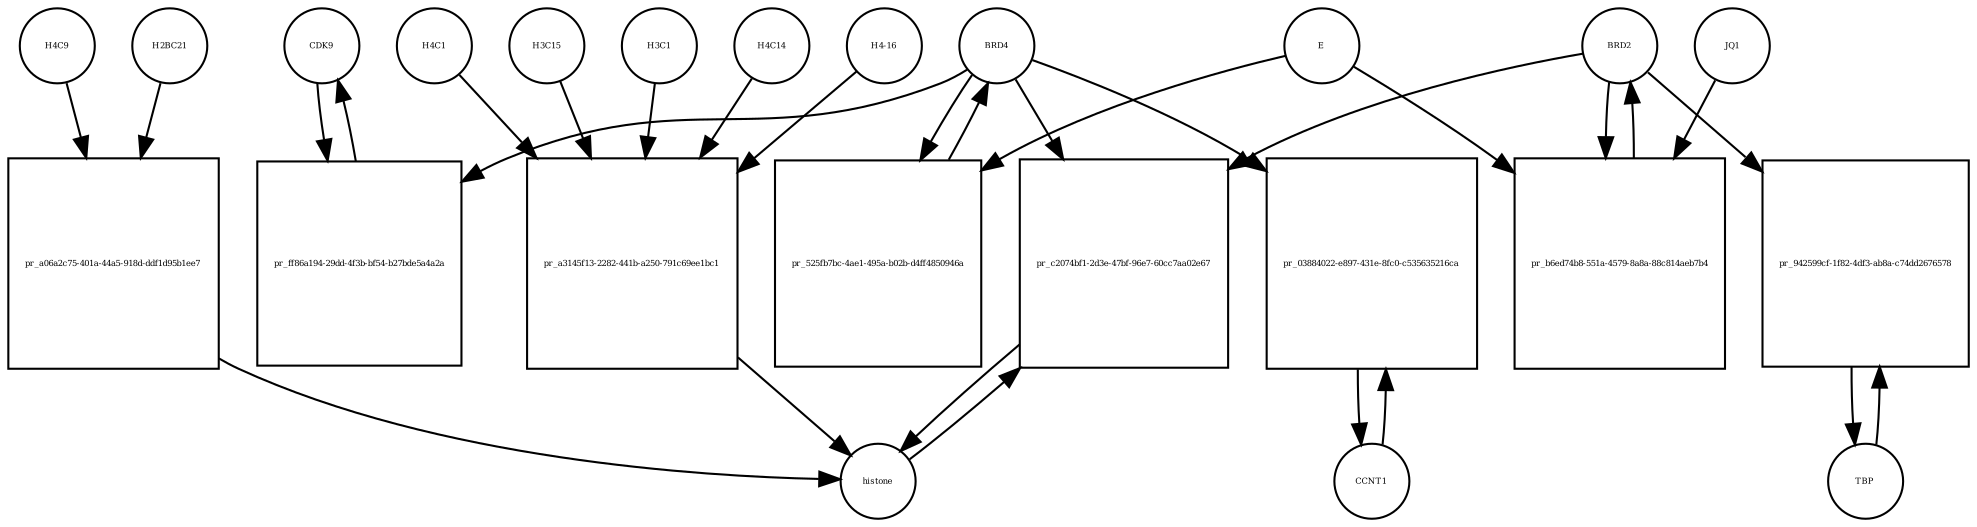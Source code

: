 strict digraph  {
CDK9 [annotation="", bipartite=0, cls=macromolecule, fontsize=4, label=CDK9, shape=circle];
"pr_ff86a194-29dd-4f3b-bf54-b27bde5a4a2a" [annotation="", bipartite=1, cls=process, fontsize=4, label="pr_ff86a194-29dd-4f3b-bf54-b27bde5a4a2a", shape=square];
BRD4 [annotation="", bipartite=0, cls=macromolecule, fontsize=4, label=BRD4, shape=circle];
CCNT1 [annotation="", bipartite=0, cls=macromolecule, fontsize=4, label=CCNT1, shape=circle];
"pr_03884022-e897-431e-8fc0-c535635216ca" [annotation="", bipartite=1, cls=process, fontsize=4, label="pr_03884022-e897-431e-8fc0-c535635216ca", shape=square];
histone [annotation="", bipartite=0, cls=complex, fontsize=4, label=histone, shape=circle];
"pr_c2074bf1-2d3e-47bf-96e7-60cc7aa02e67" [annotation="", bipartite=1, cls=process, fontsize=4, label="pr_c2074bf1-2d3e-47bf-96e7-60cc7aa02e67", shape=square];
BRD2 [annotation="", bipartite=0, cls=macromolecule, fontsize=4, label=BRD2, shape=circle];
"pr_525fb7bc-4ae1-495a-b02b-d4ff4850946a" [annotation="", bipartite=1, cls=process, fontsize=4, label="pr_525fb7bc-4ae1-495a-b02b-d4ff4850946a", shape=square];
E [annotation=urn_miriam_ncbiprotein_BCD58755, bipartite=0, cls=macromolecule, fontsize=4, label=E, shape=circle];
H4C14 [annotation="", bipartite=0, cls=macromolecule, fontsize=4, label=H4C14, shape=circle];
"pr_a3145f13-2282-441b-a250-791c69ee1bc1" [annotation="", bipartite=1, cls=process, fontsize=4, label="pr_a3145f13-2282-441b-a250-791c69ee1bc1", shape=square];
"H4-16" [annotation="", bipartite=0, cls=macromolecule, fontsize=4, label="H4-16", shape=circle];
H4C1 [annotation="", bipartite=0, cls=macromolecule, fontsize=4, label=H4C1, shape=circle];
H3C15 [annotation="", bipartite=0, cls=macromolecule, fontsize=4, label=H3C15, shape=circle];
H3C1 [annotation="", bipartite=0, cls=macromolecule, fontsize=4, label=H3C1, shape=circle];
"pr_b6ed74b8-551a-4579-8a8a-88c814aeb7b4" [annotation="", bipartite=1, cls=process, fontsize=4, label="pr_b6ed74b8-551a-4579-8a8a-88c814aeb7b4", shape=square];
JQ1 [annotation="", bipartite=0, cls=macromolecule, fontsize=4, label=JQ1, shape=circle];
TBP [annotation="", bipartite=0, cls=macromolecule, fontsize=4, label=TBP, shape=circle];
"pr_942599cf-1f82-4df3-ab8a-c74dd2676578" [annotation="", bipartite=1, cls=process, fontsize=4, label="pr_942599cf-1f82-4df3-ab8a-c74dd2676578", shape=square];
H4C9 [annotation="", bipartite=0, cls=macromolecule, fontsize=4, label=H4C9, shape=circle];
"pr_a06a2c75-401a-44a5-918d-ddf1d95b1ee7" [annotation="", bipartite=1, cls=process, fontsize=4, label="pr_a06a2c75-401a-44a5-918d-ddf1d95b1ee7", shape=square];
H2BC21 [annotation="", bipartite=0, cls=macromolecule, fontsize=4, label=H2BC21, shape=circle];
CDK9 -> "pr_ff86a194-29dd-4f3b-bf54-b27bde5a4a2a"  [annotation="", interaction_type=consumption];
"pr_ff86a194-29dd-4f3b-bf54-b27bde5a4a2a" -> CDK9  [annotation="", interaction_type=production];
BRD4 -> "pr_ff86a194-29dd-4f3b-bf54-b27bde5a4a2a"  [annotation=urn_miriam_taxonomy_10090, interaction_type=catalysis];
BRD4 -> "pr_03884022-e897-431e-8fc0-c535635216ca"  [annotation="", interaction_type=catalysis];
BRD4 -> "pr_c2074bf1-2d3e-47bf-96e7-60cc7aa02e67"  [annotation="urn_miriam_doi_10.1038%2Fnsmb.3228.|urn_miriam_doi_10.1016%2Fj.molcel.2008.01.018", interaction_type=catalysis];
BRD4 -> "pr_525fb7bc-4ae1-495a-b02b-d4ff4850946a"  [annotation="", interaction_type=consumption];
CCNT1 -> "pr_03884022-e897-431e-8fc0-c535635216ca"  [annotation="", interaction_type=consumption];
"pr_03884022-e897-431e-8fc0-c535635216ca" -> CCNT1  [annotation="", interaction_type=production];
histone -> "pr_c2074bf1-2d3e-47bf-96e7-60cc7aa02e67"  [annotation="", interaction_type=consumption];
"pr_c2074bf1-2d3e-47bf-96e7-60cc7aa02e67" -> histone  [annotation="", interaction_type=production];
BRD2 -> "pr_c2074bf1-2d3e-47bf-96e7-60cc7aa02e67"  [annotation="urn_miriam_doi_10.1038%2Fnsmb.3228.|urn_miriam_doi_10.1016%2Fj.molcel.2008.01.018", interaction_type=catalysis];
BRD2 -> "pr_b6ed74b8-551a-4579-8a8a-88c814aeb7b4"  [annotation="", interaction_type=consumption];
BRD2 -> "pr_942599cf-1f82-4df3-ab8a-c74dd2676578"  [annotation="urn_miriam_doi_10.1007%2Fs11010-006-9223-6", interaction_type=catalysis];
"pr_525fb7bc-4ae1-495a-b02b-d4ff4850946a" -> BRD4  [annotation="", interaction_type=production];
E -> "pr_525fb7bc-4ae1-495a-b02b-d4ff4850946a"  [annotation="urn_miriam_doi_10.1038%2Fs41586-020-2286-9", interaction_type=inhibition];
E -> "pr_b6ed74b8-551a-4579-8a8a-88c814aeb7b4"  [annotation="urn_miriam_doi_10.1038%2Fs41586-020-2286-9|urn_miriam_doi_10.1080%2F15592294.2018.1469891", interaction_type=inhibition];
H4C14 -> "pr_a3145f13-2282-441b-a250-791c69ee1bc1"  [annotation="", interaction_type=consumption];
"pr_a3145f13-2282-441b-a250-791c69ee1bc1" -> histone  [annotation="", interaction_type=production];
"H4-16" -> "pr_a3145f13-2282-441b-a250-791c69ee1bc1"  [annotation="", interaction_type=consumption];
H4C1 -> "pr_a3145f13-2282-441b-a250-791c69ee1bc1"  [annotation="", interaction_type=consumption];
H3C15 -> "pr_a3145f13-2282-441b-a250-791c69ee1bc1"  [annotation="", interaction_type=consumption];
H3C1 -> "pr_a3145f13-2282-441b-a250-791c69ee1bc1"  [annotation="", interaction_type=consumption];
"pr_b6ed74b8-551a-4579-8a8a-88c814aeb7b4" -> BRD2  [annotation="", interaction_type=production];
JQ1 -> "pr_b6ed74b8-551a-4579-8a8a-88c814aeb7b4"  [annotation="urn_miriam_doi_10.1038%2Fs41586-020-2286-9|urn_miriam_doi_10.1080%2F15592294.2018.1469891", interaction_type=inhibition];
TBP -> "pr_942599cf-1f82-4df3-ab8a-c74dd2676578"  [annotation="", interaction_type=consumption];
"pr_942599cf-1f82-4df3-ab8a-c74dd2676578" -> TBP  [annotation="", interaction_type=production];
H4C9 -> "pr_a06a2c75-401a-44a5-918d-ddf1d95b1ee7"  [annotation="", interaction_type=consumption];
"pr_a06a2c75-401a-44a5-918d-ddf1d95b1ee7" -> histone  [annotation="", interaction_type=production];
H2BC21 -> "pr_a06a2c75-401a-44a5-918d-ddf1d95b1ee7"  [annotation="", interaction_type=consumption];
}
